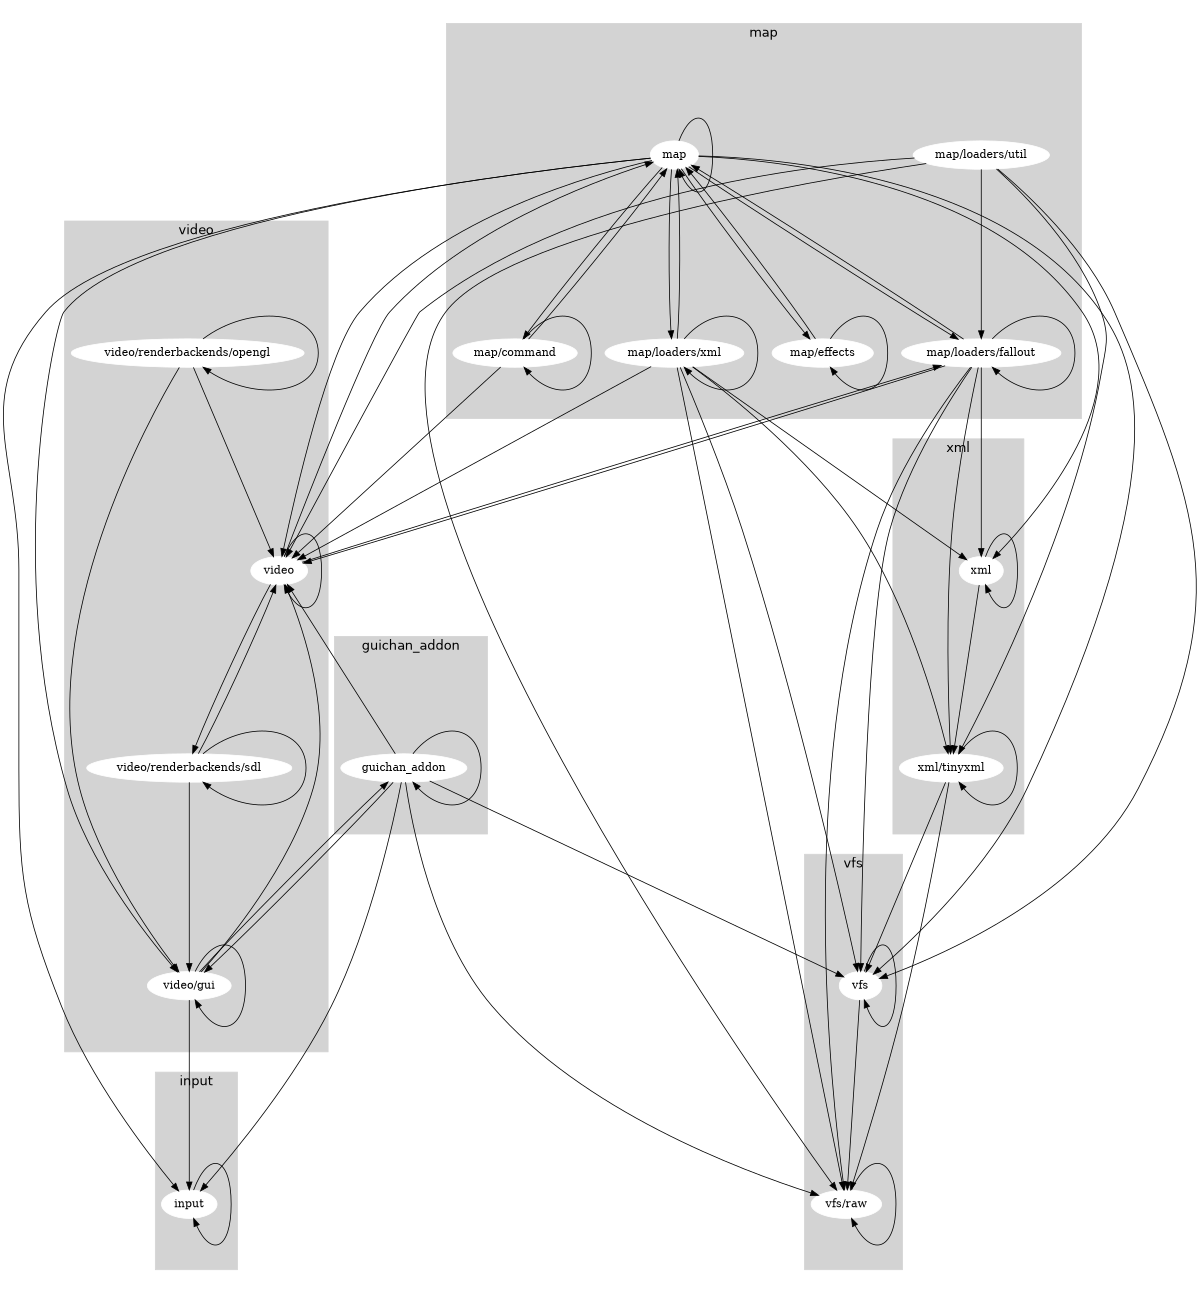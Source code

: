 digraph "source tree" {
    overlap=scale;
    size="8,10";
    ratio="fill";
    fontsize="16";
    fontname="Helvetica";
    clusterrank="local";
subgraph cluster_0 {
    style=filled;
    color=lightgrey;
    node [style=filled,color=white];
    "xml"; "xml/tinyxml"
    label = "xml";
}
subgraph cluster_1 {
    style=filled;
    color=lightgrey;
    node [style=filled,color=white];
    "map"; "map/loaders/xml"; "map/command"; "map/loaders/fallout"; "map/effects"; "map/loaders/util"
    label = "map";
}
subgraph cluster_2 {
    style=filled;
    color=lightgrey;
    node [style=filled,color=white];
    "guichan_addon"
    label = "guichan_addon";
}
subgraph cluster_3 {
    style=filled;
    color=lightgrey;
    node [style=filled,color=white];
    "video"; "video/gui"; "video/renderbackends/opengl"; "video/renderbackends/sdl"
    label = "video";
}
subgraph cluster_4 {
    style=filled;
    color=lightgrey;
    node [style=filled,color=white];
    "input"
    label = "input";
}
subgraph cluster_5 {
    style=filled;
    color=lightgrey;
    node [style=filled,color=white];
    "vfs"; "vfs/raw"
    label = "vfs";
}
    "xml" -> "xml"
    "xml" -> "xml/tinyxml"
    "map" -> "xml"
    "map" -> "map"
    "map" -> "map/loaders/xml"
    "map" -> "map/command"
    "map" -> "video/gui"
    "map" -> "map/loaders/fallout"
    "map" -> "video"
    "map" -> "map/effects"
    "map" -> "input"
    "map" -> "vfs"
    "map/loaders/xml" -> "xml"
    "map/loaders/xml" -> "map"
    "map/loaders/xml" -> "map/loaders/xml"
    "map/loaders/xml" -> "xml/tinyxml"
    "map/loaders/xml" -> "vfs/raw"
    "map/loaders/xml" -> "video"
    "map/loaders/xml" -> "vfs"
    "map/command" -> "map"
    "map/command" -> "map/command"
    "map/command" -> "video"
    "video/gui" -> "video"
    "video/gui" -> "video/gui"
    "video/gui" -> "input"
    "video/gui" -> "guichan_addon"
    "video/renderbackends/sdl" -> "video/gui"
    "video/renderbackends/sdl" -> "video"
    "video/renderbackends/sdl" -> "video/renderbackends/sdl"
    "map/loaders/fallout" -> "xml"
    "map/loaders/fallout" -> "map"
    "map/loaders/fallout" -> "map/loaders/fallout"
    "map/loaders/fallout" -> "xml/tinyxml"
    "map/loaders/fallout" -> "vfs/raw"
    "map/loaders/fallout" -> "video"
    "map/loaders/fallout" -> "vfs"
    "guichan_addon" -> "video/gui"
    "guichan_addon" -> "guichan_addon"
    "guichan_addon" -> "video"
    "guichan_addon" -> "vfs/raw"
    "guichan_addon" -> "input"
    "guichan_addon" -> "vfs"
    "video/renderbackends/opengl" -> "video/renderbackends/opengl"
    "video/renderbackends/opengl" -> "video/gui"
    "video/renderbackends/opengl" -> "video"
    "map/effects" -> "map"
    "map/effects" -> "map/effects"
    "vfs/raw" -> "vfs/raw"
    "video" -> "map/loaders/fallout"
    "video" -> "map"
    "video" -> "video"
    "video" -> "video/renderbackends/sdl"
    "map/loaders/util" -> "map/loaders/fallout"
    "map/loaders/util" -> "vfs"
    "map/loaders/util" -> "xml/tinyxml"
    "map/loaders/util" -> "video"
    "map/loaders/util" -> "vfs/raw"
    "xml/tinyxml" -> "vfs"
    "xml/tinyxml" -> "xml/tinyxml"
    "xml/tinyxml" -> "vfs/raw"
    "vfs" -> "vfs"
    "vfs" -> "vfs/raw"
    "input" -> "input"
}